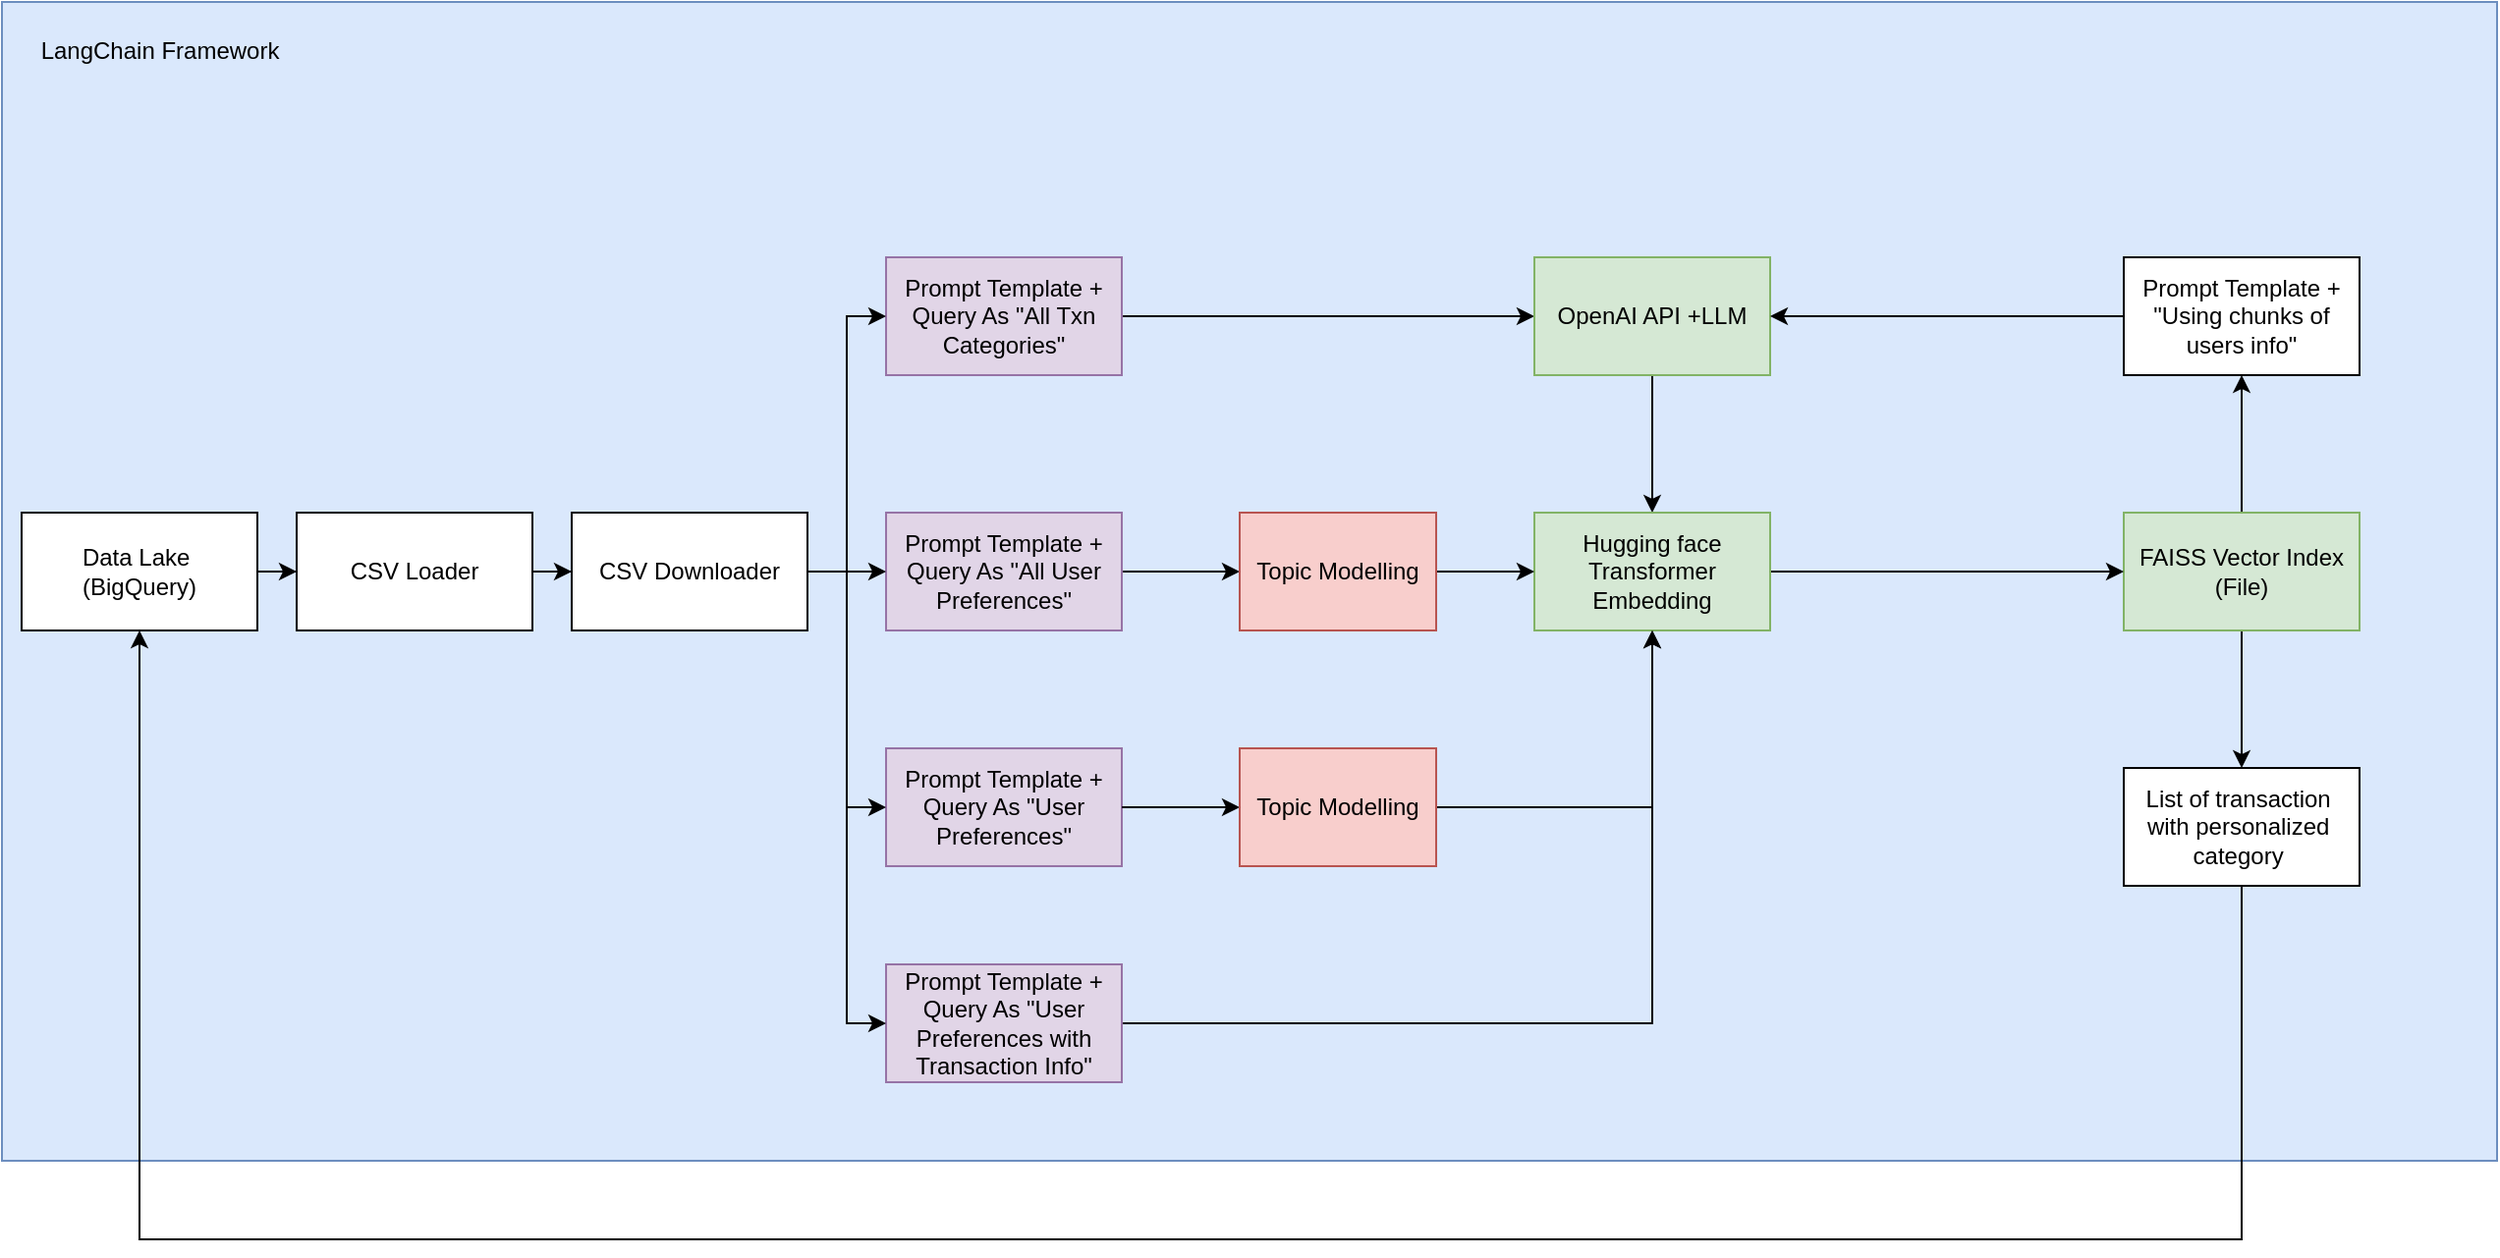 <mxfile version="24.7.8">
  <diagram name="Page-1" id="JJ68OW5Q_86SRg-u4Hyc">
    <mxGraphModel dx="2069" dy="804" grid="1" gridSize="10" guides="1" tooltips="1" connect="1" arrows="1" fold="1" page="1" pageScale="1" pageWidth="827" pageHeight="1169" math="0" shadow="0">
      <root>
        <mxCell id="0" />
        <mxCell id="1" parent="0" />
        <mxCell id="hSfQpLQwOJxyIUdCEwKA-18" value="" style="rounded=0;whiteSpace=wrap;html=1;fillColor=#dae8fc;strokeColor=#6c8ebf;" vertex="1" parent="1">
          <mxGeometry x="-400" y="150" width="1270" height="590" as="geometry" />
        </mxCell>
        <mxCell id="hSfQpLQwOJxyIUdCEwKA-4" style="edgeStyle=orthogonalEdgeStyle;rounded=0;orthogonalLoop=1;jettySize=auto;html=1;entryX=0;entryY=0.5;entryDx=0;entryDy=0;" edge="1" parent="1" source="hSfQpLQwOJxyIUdCEwKA-1" target="hSfQpLQwOJxyIUdCEwKA-3">
          <mxGeometry relative="1" as="geometry" />
        </mxCell>
        <mxCell id="hSfQpLQwOJxyIUdCEwKA-1" value="Prompt Template + Query As &quot;All Txn Categories&quot;" style="rounded=0;whiteSpace=wrap;html=1;fillColor=#e1d5e7;strokeColor=#9673a6;" vertex="1" parent="1">
          <mxGeometry x="50" y="280" width="120" height="60" as="geometry" />
        </mxCell>
        <mxCell id="hSfQpLQwOJxyIUdCEwKA-2" value="LangChain Framework" style="text;html=1;align=center;verticalAlign=middle;resizable=0;points=[];autosize=1;strokeColor=none;fillColor=none;" vertex="1" parent="1">
          <mxGeometry x="-390" y="160" width="140" height="30" as="geometry" />
        </mxCell>
        <mxCell id="hSfQpLQwOJxyIUdCEwKA-7" style="edgeStyle=orthogonalEdgeStyle;rounded=0;orthogonalLoop=1;jettySize=auto;html=1;entryX=0.5;entryY=0;entryDx=0;entryDy=0;" edge="1" parent="1" source="hSfQpLQwOJxyIUdCEwKA-3" target="hSfQpLQwOJxyIUdCEwKA-6">
          <mxGeometry relative="1" as="geometry" />
        </mxCell>
        <mxCell id="hSfQpLQwOJxyIUdCEwKA-3" value="OpenAI API +LLM" style="rounded=0;whiteSpace=wrap;html=1;fillColor=#d5e8d4;strokeColor=#82b366;" vertex="1" parent="1">
          <mxGeometry x="380" y="280" width="120" height="60" as="geometry" />
        </mxCell>
        <mxCell id="hSfQpLQwOJxyIUdCEwKA-16" style="edgeStyle=orthogonalEdgeStyle;rounded=0;orthogonalLoop=1;jettySize=auto;html=1;entryX=0.5;entryY=1;entryDx=0;entryDy=0;" edge="1" parent="1" source="hSfQpLQwOJxyIUdCEwKA-5" target="hSfQpLQwOJxyIUdCEwKA-15">
          <mxGeometry relative="1" as="geometry" />
        </mxCell>
        <mxCell id="hSfQpLQwOJxyIUdCEwKA-29" style="edgeStyle=orthogonalEdgeStyle;rounded=0;orthogonalLoop=1;jettySize=auto;html=1;entryX=0.5;entryY=0;entryDx=0;entryDy=0;" edge="1" parent="1" source="hSfQpLQwOJxyIUdCEwKA-5" target="hSfQpLQwOJxyIUdCEwKA-28">
          <mxGeometry relative="1" as="geometry" />
        </mxCell>
        <mxCell id="hSfQpLQwOJxyIUdCEwKA-5" value="FAISS Vector Index (File)" style="rounded=0;whiteSpace=wrap;html=1;fillColor=#d5e8d4;strokeColor=#82b366;" vertex="1" parent="1">
          <mxGeometry x="680" y="410" width="120" height="60" as="geometry" />
        </mxCell>
        <mxCell id="hSfQpLQwOJxyIUdCEwKA-8" style="edgeStyle=orthogonalEdgeStyle;rounded=0;orthogonalLoop=1;jettySize=auto;html=1;entryX=0;entryY=0.5;entryDx=0;entryDy=0;" edge="1" parent="1" source="hSfQpLQwOJxyIUdCEwKA-6" target="hSfQpLQwOJxyIUdCEwKA-5">
          <mxGeometry relative="1" as="geometry" />
        </mxCell>
        <mxCell id="hSfQpLQwOJxyIUdCEwKA-6" value="Hugging face Transformer Embedding" style="rounded=0;whiteSpace=wrap;html=1;fillColor=#d5e8d4;strokeColor=#82b366;" vertex="1" parent="1">
          <mxGeometry x="380" y="410" width="120" height="60" as="geometry" />
        </mxCell>
        <mxCell id="hSfQpLQwOJxyIUdCEwKA-19" style="edgeStyle=orthogonalEdgeStyle;rounded=0;orthogonalLoop=1;jettySize=auto;html=1;entryX=0;entryY=0.5;entryDx=0;entryDy=0;" edge="1" parent="1" source="hSfQpLQwOJxyIUdCEwKA-10" target="hSfQpLQwOJxyIUdCEwKA-12">
          <mxGeometry relative="1" as="geometry" />
        </mxCell>
        <mxCell id="hSfQpLQwOJxyIUdCEwKA-10" value="Prompt Template + Query As &quot;All User Preferences&quot;" style="rounded=0;whiteSpace=wrap;html=1;fillColor=#e1d5e7;strokeColor=#9673a6;" vertex="1" parent="1">
          <mxGeometry x="50" y="410" width="120" height="60" as="geometry" />
        </mxCell>
        <mxCell id="hSfQpLQwOJxyIUdCEwKA-13" style="edgeStyle=orthogonalEdgeStyle;rounded=0;orthogonalLoop=1;jettySize=auto;html=1;entryX=0;entryY=0.5;entryDx=0;entryDy=0;" edge="1" parent="1" source="hSfQpLQwOJxyIUdCEwKA-12" target="hSfQpLQwOJxyIUdCEwKA-6">
          <mxGeometry relative="1" as="geometry" />
        </mxCell>
        <mxCell id="hSfQpLQwOJxyIUdCEwKA-12" value="Topic Modelling" style="rounded=0;whiteSpace=wrap;html=1;fillColor=#f8cecc;strokeColor=#b85450;" vertex="1" parent="1">
          <mxGeometry x="230" y="410" width="100" height="60" as="geometry" />
        </mxCell>
        <mxCell id="hSfQpLQwOJxyIUdCEwKA-17" style="edgeStyle=orthogonalEdgeStyle;rounded=0;orthogonalLoop=1;jettySize=auto;html=1;entryX=1;entryY=0.5;entryDx=0;entryDy=0;" edge="1" parent="1" source="hSfQpLQwOJxyIUdCEwKA-15" target="hSfQpLQwOJxyIUdCEwKA-3">
          <mxGeometry relative="1" as="geometry" />
        </mxCell>
        <mxCell id="hSfQpLQwOJxyIUdCEwKA-15" value="Prompt Template + &quot;Using chunks of users info&quot;" style="rounded=0;whiteSpace=wrap;html=1;" vertex="1" parent="1">
          <mxGeometry x="680" y="280" width="120" height="60" as="geometry" />
        </mxCell>
        <mxCell id="hSfQpLQwOJxyIUdCEwKA-21" style="edgeStyle=orthogonalEdgeStyle;rounded=0;orthogonalLoop=1;jettySize=auto;html=1;entryX=0.5;entryY=1;entryDx=0;entryDy=0;" edge="1" parent="1" source="hSfQpLQwOJxyIUdCEwKA-24" target="hSfQpLQwOJxyIUdCEwKA-6">
          <mxGeometry relative="1" as="geometry" />
        </mxCell>
        <mxCell id="hSfQpLQwOJxyIUdCEwKA-20" value="Prompt Template + Query As &quot;User Preferences&quot;" style="rounded=0;whiteSpace=wrap;html=1;fillColor=#e1d5e7;strokeColor=#9673a6;" vertex="1" parent="1">
          <mxGeometry x="50" y="530" width="120" height="60" as="geometry" />
        </mxCell>
        <mxCell id="hSfQpLQwOJxyIUdCEwKA-23" style="edgeStyle=orthogonalEdgeStyle;rounded=0;orthogonalLoop=1;jettySize=auto;html=1;entryX=0.5;entryY=1;entryDx=0;entryDy=0;" edge="1" parent="1" source="hSfQpLQwOJxyIUdCEwKA-22" target="hSfQpLQwOJxyIUdCEwKA-6">
          <mxGeometry relative="1" as="geometry" />
        </mxCell>
        <mxCell id="hSfQpLQwOJxyIUdCEwKA-22" value="Prompt Template + Query As &quot;User Preferences with Transaction Info&quot;" style="rounded=0;whiteSpace=wrap;html=1;fillColor=#e1d5e7;strokeColor=#9673a6;" vertex="1" parent="1">
          <mxGeometry x="50" y="640" width="120" height="60" as="geometry" />
        </mxCell>
        <mxCell id="hSfQpLQwOJxyIUdCEwKA-25" value="" style="edgeStyle=orthogonalEdgeStyle;rounded=0;orthogonalLoop=1;jettySize=auto;html=1;entryX=0;entryY=0.5;entryDx=0;entryDy=0;" edge="1" parent="1" source="hSfQpLQwOJxyIUdCEwKA-20" target="hSfQpLQwOJxyIUdCEwKA-24">
          <mxGeometry relative="1" as="geometry">
            <mxPoint x="170" y="560" as="sourcePoint" />
            <mxPoint x="440" y="470" as="targetPoint" />
          </mxGeometry>
        </mxCell>
        <mxCell id="hSfQpLQwOJxyIUdCEwKA-24" value="Topic Modelling" style="rounded=0;whiteSpace=wrap;html=1;fillColor=#f8cecc;strokeColor=#b85450;" vertex="1" parent="1">
          <mxGeometry x="230" y="530" width="100" height="60" as="geometry" />
        </mxCell>
        <mxCell id="hSfQpLQwOJxyIUdCEwKA-42" style="edgeStyle=orthogonalEdgeStyle;rounded=0;orthogonalLoop=1;jettySize=auto;html=1;entryX=0.5;entryY=1;entryDx=0;entryDy=0;" edge="1" parent="1" source="hSfQpLQwOJxyIUdCEwKA-28" target="hSfQpLQwOJxyIUdCEwKA-30">
          <mxGeometry relative="1" as="geometry">
            <Array as="points">
              <mxPoint x="740" y="780" />
              <mxPoint x="-330" y="780" />
            </Array>
          </mxGeometry>
        </mxCell>
        <mxCell id="hSfQpLQwOJxyIUdCEwKA-28" value="&lt;div style=&quot;&quot;&gt;&lt;span style=&quot;background-color: initial; white-space: pre;&quot;&gt;List of transaction &lt;br/&gt;&lt;/span&gt;&lt;span style=&quot;background-color: initial; white-space: pre;&quot;&gt;with&lt;/span&gt;&lt;span style=&quot;background-color: initial; white-space: pre;&quot;&gt; personalized &lt;br/&gt;&lt;div style=&quot;&quot;&gt;&lt;span style=&quot;background-color: initial;&quot;&gt;category&lt;/span&gt;&lt;span style=&quot;background-color: initial; white-space: normal;&quot;&gt;&amp;nbsp;&lt;/span&gt;&lt;/div&gt;&lt;/span&gt;&lt;/div&gt;" style="rounded=0;whiteSpace=wrap;html=1;align=center;" vertex="1" parent="1">
          <mxGeometry x="680" y="540" width="120" height="60" as="geometry" />
        </mxCell>
        <mxCell id="hSfQpLQwOJxyIUdCEwKA-32" style="edgeStyle=orthogonalEdgeStyle;rounded=0;orthogonalLoop=1;jettySize=auto;html=1;entryX=0;entryY=0.5;entryDx=0;entryDy=0;" edge="1" parent="1" source="hSfQpLQwOJxyIUdCEwKA-30" target="hSfQpLQwOJxyIUdCEwKA-31">
          <mxGeometry relative="1" as="geometry" />
        </mxCell>
        <mxCell id="hSfQpLQwOJxyIUdCEwKA-30" value="Data Lake&amp;nbsp;&lt;div&gt;(BigQuery)&lt;/div&gt;" style="rounded=0;whiteSpace=wrap;html=1;" vertex="1" parent="1">
          <mxGeometry x="-390" y="410" width="120" height="60" as="geometry" />
        </mxCell>
        <mxCell id="hSfQpLQwOJxyIUdCEwKA-35" style="edgeStyle=orthogonalEdgeStyle;rounded=0;orthogonalLoop=1;jettySize=auto;html=1;entryX=0;entryY=0.5;entryDx=0;entryDy=0;" edge="1" parent="1" source="hSfQpLQwOJxyIUdCEwKA-31" target="hSfQpLQwOJxyIUdCEwKA-33">
          <mxGeometry relative="1" as="geometry" />
        </mxCell>
        <mxCell id="hSfQpLQwOJxyIUdCEwKA-31" value="CSV Loader" style="rounded=0;whiteSpace=wrap;html=1;" vertex="1" parent="1">
          <mxGeometry x="-250" y="410" width="120" height="60" as="geometry" />
        </mxCell>
        <mxCell id="hSfQpLQwOJxyIUdCEwKA-38" style="edgeStyle=orthogonalEdgeStyle;rounded=0;orthogonalLoop=1;jettySize=auto;html=1;entryX=0;entryY=0.5;entryDx=0;entryDy=0;" edge="1" parent="1" source="hSfQpLQwOJxyIUdCEwKA-33" target="hSfQpLQwOJxyIUdCEwKA-1">
          <mxGeometry relative="1" as="geometry" />
        </mxCell>
        <mxCell id="hSfQpLQwOJxyIUdCEwKA-39" style="edgeStyle=orthogonalEdgeStyle;rounded=0;orthogonalLoop=1;jettySize=auto;html=1;" edge="1" parent="1" source="hSfQpLQwOJxyIUdCEwKA-33" target="hSfQpLQwOJxyIUdCEwKA-10">
          <mxGeometry relative="1" as="geometry" />
        </mxCell>
        <mxCell id="hSfQpLQwOJxyIUdCEwKA-40" style="edgeStyle=orthogonalEdgeStyle;rounded=0;orthogonalLoop=1;jettySize=auto;html=1;entryX=0;entryY=0.5;entryDx=0;entryDy=0;" edge="1" parent="1" source="hSfQpLQwOJxyIUdCEwKA-33" target="hSfQpLQwOJxyIUdCEwKA-20">
          <mxGeometry relative="1" as="geometry" />
        </mxCell>
        <mxCell id="hSfQpLQwOJxyIUdCEwKA-41" style="edgeStyle=orthogonalEdgeStyle;rounded=0;orthogonalLoop=1;jettySize=auto;html=1;entryX=0;entryY=0.5;entryDx=0;entryDy=0;" edge="1" parent="1" source="hSfQpLQwOJxyIUdCEwKA-33" target="hSfQpLQwOJxyIUdCEwKA-22">
          <mxGeometry relative="1" as="geometry" />
        </mxCell>
        <mxCell id="hSfQpLQwOJxyIUdCEwKA-33" value="CSV Downloader" style="rounded=0;whiteSpace=wrap;html=1;" vertex="1" parent="1">
          <mxGeometry x="-110" y="410" width="120" height="60" as="geometry" />
        </mxCell>
      </root>
    </mxGraphModel>
  </diagram>
</mxfile>
